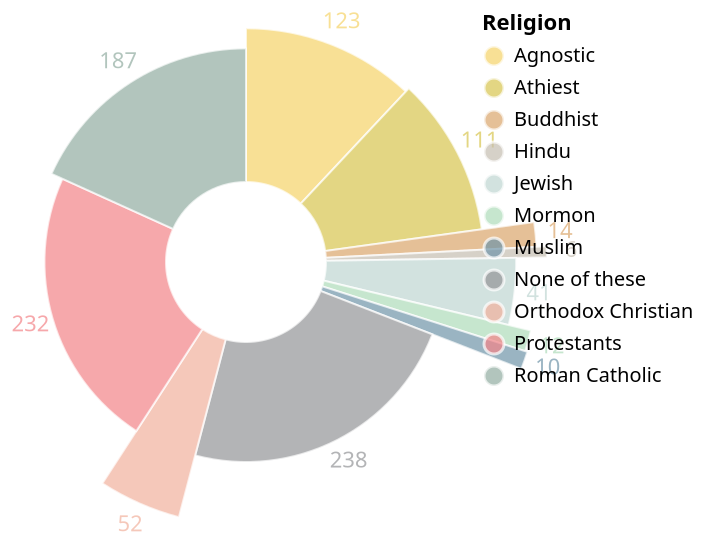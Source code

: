 {
    "$schema": "https://vega.github.io/schema/vega/v5.json",
    "description": "Religion of 1026 participants",
    "width": 500,

    "background": "white",
    "padding": 5,
    "height": 250,
    "data": [
        { "name": "religion_highlight_store" },
        {
            "name": "source_0",
            "values": [
                { "religion": "Agnostic", "population": 123 },
                { "religion": "Athiest", "population": 111 },
                { "religion": "Buddhist", "population": 14 },
                { "religion": "Hindu", "population": 6 },
                { "religion": "Jewish", "population": 41 },
                { "religion": "Mormon", "population": 12 },
                { "religion": "Muslim", "population": 10 },
                { "religion": "None of these", "population": 238 },
                { "religion": "Orthodox Christian", "population": 52 },
                { "religion": "Protestants", "population": 232 },
                { "religion": "Roman Catholic", "population": 187 }
            ]
        },
        {
            "name": "data_1",
            "source": "source_0",
            "transform": [{
                    "type": "stack",
                    "groupby": [],
                    "field": "population",
                    "sort": { "field": ["religion"], "order": ["ascending"] },
                    "as": ["population_start", "population_end"],
                    "offset": "zero"
                },
                {
                    "type": "filter",
                    "expr": "isValid(datum[\"population\"]) && isFinite(+datum[\"population\"])"
                }
            ]
        },
        {
            "name": "data_2",
            "source": "source_0",
            "transform": [{
                    "type": "stack",
                    "groupby": [],
                    "field": "population",
                    "sort": {
                        "field": ["religion", "population"],
                        "order": ["ascending", "ascending"]
                    },
                    "as": ["population_start", "population_end"],
                    "offset": "zero"
                },
                {
                    "type": "filter",
                    "expr": "isValid(datum[\"population\"]) && isFinite(+datum[\"population\"])"
                }
            ]
        }
    ],
    "signals": [{
            "name": "width",
            "init": "isFinite(containerSize()[0]) ? containerSize()[0] : 200",
            "on": [{
                "update": "isFinite(containerSize()[0]) ? containerSize()[0] : 200",
                "events": "window:resize"
            }]
        },
        {
            "name": "unit",
            "value": {},
            "on": [
                { "events": "mousemove", "update": "isTuple(group()) ? group() : unit" }
            ]
        },
        {
            "name": "religion_highlight",
            "update": "vlSelectionResolve(\"religion_highlight_store\", \"union\", true, true)"
        },
        {
            "name": "religion_highlight_tuple",
            "on": [{
                    "events": [{ "source": "scope", "type": "click" }],
                    "update": "datum && item().mark.marktype !== 'group' ? {unit: \"layer_0\", fields: religion_highlight_tuple_fields, values: [(item().isVoronoi ? datum.datum : datum)[\"religion\"]]} : null",
                    "force": true
                },
                { "events": [{ "source": "view", "type": "dblclick" }], "update": "null" }
            ]
        },
        {
            "name": "religion_highlight_tuple_fields",
            "value": [{ "field": "religion", "channel": "color", "type": "E" }]
        },
        {
            "name": "religion_highlight_toggle",
            "value": false,
            "on": [{
                    "events": [{ "source": "scope", "type": "click" }],
                    "update": "event.shiftKey"
                },
                { "events": [{ "source": "view", "type": "dblclick" }], "update": "false" }
            ]
        },
        {
            "name": "religion_highlight_modify",
            "on": [{
                "events": { "signal": "religion_highlight_tuple" },
                "update": "modify(\"religion_highlight_store\", religion_highlight_toggle ? null : religion_highlight_tuple, religion_highlight_toggle ? null : true, religion_highlight_toggle ? religion_highlight_tuple : null)"
            }]
        }
    ],
    "marks": [{
            "name": "layer_0_marks",
            "type": "arc",
            "style": ["arc"],
            "interactive": true,
            "from": { "data": "data_1" },
            "encode": {
                "update": {
                    "stroke": { "value": "#fff" },
                    "innerRadius": { "value": 40 },
                    "fill": { "scale": "color", "field": "religion" },
                    "opacity": [{
                            "test": "!length(data(\"religion_highlight_store\")) || vlSelectionTest(\"religion_highlight_store\", datum)",
                            "value": 0.7
                        },
                        { "value": 0.3 }
                    ],
                    "tooltip": {
                        "signal": "{\"Religion\": isValid(datum[\"religion\"]) ? datum[\"religion\"] : \"\"+datum[\"religion\"], \"Population\": format(datum[\"population\"], \"\")}"
                    },
                    "description": {
                        "signal": "\"population: \" + (format(datum[\"population\"], \"\")) + \"; Religion: \" + (isValid(datum[\"religion\"]) ? datum[\"religion\"] : \"\"+datum[\"religion\"]) + \"; Population: \" + (format(datum[\"population\"], \"\"))"
                    },
                    "x": { "signal": "width", "mult": 0.5 },
                    "y": { "signal": "height", "mult": 0.5 },
                    "outerRadius": { "scale": "radius", "field": "population" },
                    "startAngle": { "scale": "theta", "field": "population_end" },
                    "endAngle": { "scale": "theta", "field": "population_start" }
                }
            }
        },
        {
            "name": "layer_1_marks",
            "type": "text",
            "style": ["text"],
            "interactive": true,
            "from": { "data": "data_2" },
            "encode": {
                "update": {
                    "fill": { "scale": "color", "field": "religion" },
                    "opacity": [{
                            "test": "!length(data(\"religion_highlight_store\")) || vlSelectionTest(\"religion_highlight_store\", datum)",
                            "value": 0.7
                        },
                        { "value": 0.3 }
                    ],
                    "tooltip": {
                        "signal": "{\"Religion\": isValid(datum[\"religion\"]) ? datum[\"religion\"] : \"\"+datum[\"religion\"], \"Population\": format(datum[\"population\"], \"\")}"
                    },
                    "description": {
                        "signal": "\"population: \" + (format(datum[\"population\"], \"\")) + \"; Religion: \" + (isValid(datum[\"religion\"]) ? datum[\"religion\"] : \"\"+datum[\"religion\"]) + \"; Population: \" + (format(datum[\"population\"], \"\"))"
                    },
                    "x": { "signal": "width", "mult": 0.5 },
                    "y": { "signal": "height", "mult": 0.5 },
                    "text": { "signal": "format(datum[\"population\"], \"\")" },
                    "align": { "value": "center" },
                    "baseline": { "value": "middle" },
                    "radius": { "scale": "radius", "field": "population", "offset": 12 },
                    "theta": {
                        "signal": "scale(\"theta\", 0.5 * datum[\"population_start\"] + 0.5 * datum[\"population_end\"])"
                    }
                }
            }
        }
    ],
    "scales": [{
            "name": "theta",
            "type": "linear",
            "domain": {
                "fields": [
                    { "data": "data_1", "field": "population_start" },
                    { "data": "data_1", "field": "population_end" },
                    { "data": "data_2", "field": "population_start" },
                    { "data": "data_2", "field": "population_end" }
                ]
            },
            "range": [0, 6.283185307179586],
            "zero": true
        },
        {
            "name": "radius",
            "type": "sqrt",
            "domain": {
                "fields": [
                    { "data": "data_1", "field": "population" },
                    { "data": "data_2", "field": "population" }
                ]
            },
            "range": [160, { "signal": "min(width,height)/2" }],
            "zero": true
        },
        {
            "name": "color",
            "type": "ordinal",
            "domain": [
                "Agnostic",
                "Athiest",
                "Buddhist",
                "Hindu",
                "Jewish",
                "Mormon",
                "Muslim",
                "None of these",
                "Orthodox Christian",
                "Protestants",
                "Roman Catholic"
            ],
            "range": [
                "#F5D368",
                "#D7C54F",
                "#DBA66B",
                "#C5BEB1",
                "#BFD6D2",
                "#AEDCB9",
                "#6F95A8",
                "#939598",
                "#F1B19D",
                "#F38388",
                "#92ADA2"
            ]
        }
    ],
    "legends": [{
        "title": "Religion",
        "fill": "color",
        "symbolType": "circle",
        "encode": {
            "symbols": {
                "update": { "stroke": { "value": "#fff" }, "opacity": { "value": 0.7 } }
            }
        }
    }],
    "config": {}
}